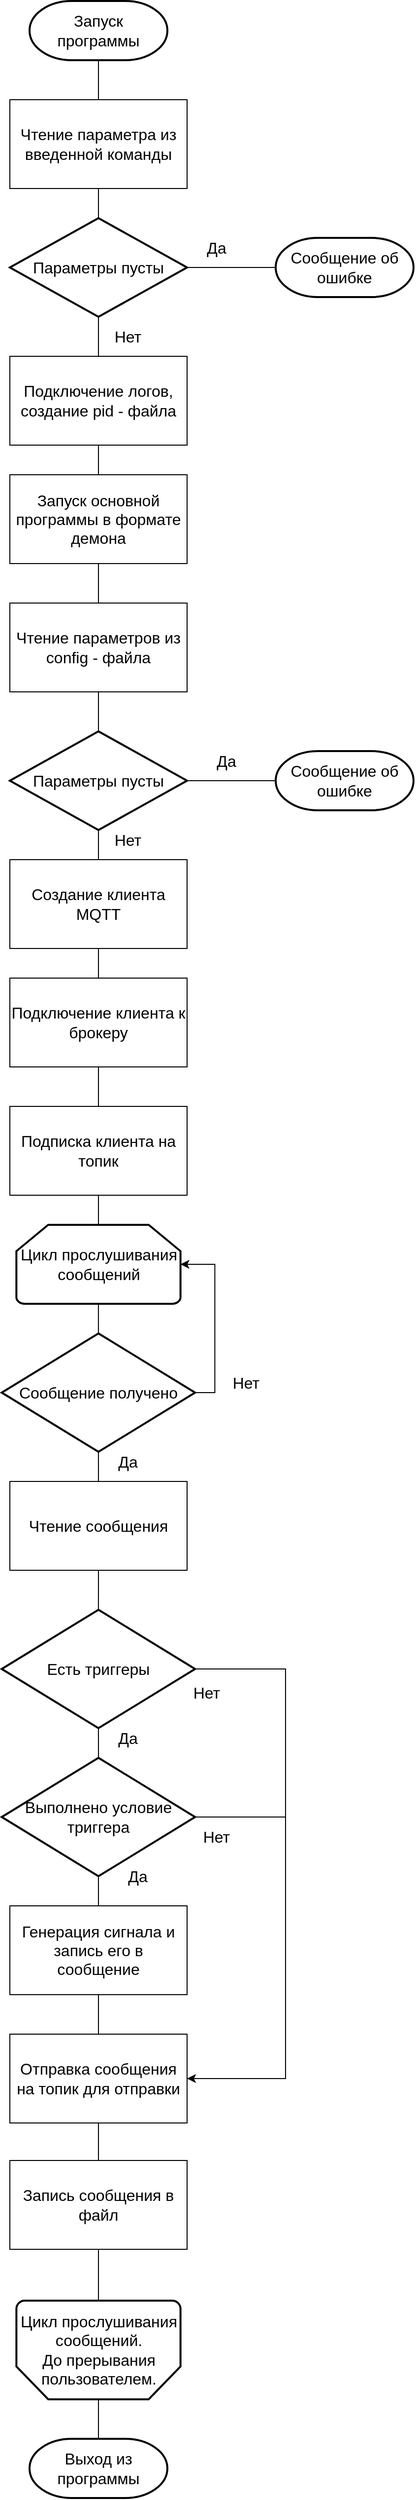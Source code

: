 <mxfile version="13.1.3" type="device"><diagram id="h_bSzQhF9TZG8HhlaY8L" name="Page-1"><mxGraphModel dx="921" dy="515" grid="1" gridSize="10" guides="1" tooltips="1" connect="1" arrows="1" fold="1" page="1" pageScale="1" pageWidth="827" pageHeight="1169" math="0" shadow="0"><root><mxCell id="0"/><mxCell id="1" parent="0"/><mxCell id="VXSJhTADm75R9wh-Vfbs-5" style="edgeStyle=orthogonalEdgeStyle;rounded=0;orthogonalLoop=1;jettySize=auto;html=1;exitX=0.5;exitY=1;exitDx=0;exitDy=0;exitPerimeter=0;entryX=0.5;entryY=0;entryDx=0;entryDy=0;endArrow=none;endFill=0;" edge="1" parent="1" source="VXSJhTADm75R9wh-Vfbs-3" target="VXSJhTADm75R9wh-Vfbs-4"><mxGeometry relative="1" as="geometry"/></mxCell><mxCell id="VXSJhTADm75R9wh-Vfbs-3" value="&lt;font style=&quot;font-size: 16px&quot;&gt;Запуск программы&lt;/font&gt;" style="strokeWidth=2;html=1;shape=mxgraph.flowchart.terminator;whiteSpace=wrap;" vertex="1" parent="1"><mxGeometry x="330" y="40" width="140" height="60" as="geometry"/></mxCell><mxCell id="VXSJhTADm75R9wh-Vfbs-9" style="edgeStyle=orthogonalEdgeStyle;rounded=0;orthogonalLoop=1;jettySize=auto;html=1;exitX=0.5;exitY=1;exitDx=0;exitDy=0;entryX=0.5;entryY=0;entryDx=0;entryDy=0;entryPerimeter=0;endArrow=none;endFill=0;" edge="1" parent="1" source="VXSJhTADm75R9wh-Vfbs-4" target="VXSJhTADm75R9wh-Vfbs-6"><mxGeometry relative="1" as="geometry"/></mxCell><mxCell id="VXSJhTADm75R9wh-Vfbs-4" value="&lt;font style=&quot;font-size: 16px&quot;&gt;Чтение параметра из введенной команды&lt;/font&gt;" style="rounded=0;whiteSpace=wrap;html=1;" vertex="1" parent="1"><mxGeometry x="310" y="140" width="180" height="90" as="geometry"/></mxCell><mxCell id="VXSJhTADm75R9wh-Vfbs-17" style="edgeStyle=orthogonalEdgeStyle;rounded=0;orthogonalLoop=1;jettySize=auto;html=1;exitX=1;exitY=0.5;exitDx=0;exitDy=0;exitPerimeter=0;entryX=0;entryY=0.5;entryDx=0;entryDy=0;entryPerimeter=0;endArrow=none;endFill=0;" edge="1" parent="1" source="VXSJhTADm75R9wh-Vfbs-6" target="VXSJhTADm75R9wh-Vfbs-16"><mxGeometry relative="1" as="geometry"/></mxCell><mxCell id="VXSJhTADm75R9wh-Vfbs-18" style="edgeStyle=orthogonalEdgeStyle;rounded=0;orthogonalLoop=1;jettySize=auto;html=1;exitX=0.5;exitY=1;exitDx=0;exitDy=0;exitPerimeter=0;endArrow=none;endFill=0;" edge="1" parent="1" source="VXSJhTADm75R9wh-Vfbs-6" target="VXSJhTADm75R9wh-Vfbs-15"><mxGeometry relative="1" as="geometry"/></mxCell><mxCell id="VXSJhTADm75R9wh-Vfbs-6" value="&lt;font style=&quot;font-size: 16px&quot;&gt;Параметры пусты&lt;/font&gt;" style="strokeWidth=2;html=1;shape=mxgraph.flowchart.decision;whiteSpace=wrap;" vertex="1" parent="1"><mxGeometry x="310" y="260" width="180" height="100" as="geometry"/></mxCell><mxCell id="VXSJhTADm75R9wh-Vfbs-11" value="&lt;font style=&quot;font-size: 16px&quot;&gt;Да&lt;/font&gt;" style="text;html=1;strokeColor=none;fillColor=none;align=center;verticalAlign=middle;whiteSpace=wrap;rounded=0;" vertex="1" parent="1"><mxGeometry x="500" y="280" width="40" height="20" as="geometry"/></mxCell><mxCell id="VXSJhTADm75R9wh-Vfbs-21" style="edgeStyle=orthogonalEdgeStyle;rounded=0;orthogonalLoop=1;jettySize=auto;html=1;exitX=0.5;exitY=1;exitDx=0;exitDy=0;entryX=0.5;entryY=0;entryDx=0;entryDy=0;endArrow=none;endFill=0;" edge="1" parent="1" source="VXSJhTADm75R9wh-Vfbs-12" target="VXSJhTADm75R9wh-Vfbs-14"><mxGeometry relative="1" as="geometry"/></mxCell><mxCell id="VXSJhTADm75R9wh-Vfbs-12" value="&lt;span style=&quot;font-size: 16px&quot;&gt;Запуск основной программы в формате демона&lt;/span&gt;" style="rounded=0;whiteSpace=wrap;html=1;" vertex="1" parent="1"><mxGeometry x="310" y="520" width="180" height="90" as="geometry"/></mxCell><mxCell id="VXSJhTADm75R9wh-Vfbs-23" style="edgeStyle=orthogonalEdgeStyle;rounded=0;orthogonalLoop=1;jettySize=auto;html=1;exitX=0.5;exitY=1;exitDx=0;exitDy=0;endArrow=none;endFill=0;" edge="1" parent="1" source="VXSJhTADm75R9wh-Vfbs-14" target="VXSJhTADm75R9wh-Vfbs-22"><mxGeometry relative="1" as="geometry"/></mxCell><mxCell id="VXSJhTADm75R9wh-Vfbs-14" value="&lt;span style=&quot;font-size: 16px&quot;&gt;Чтение параметров из config - файла&lt;/span&gt;" style="rounded=0;whiteSpace=wrap;html=1;" vertex="1" parent="1"><mxGeometry x="310" y="650" width="180" height="90" as="geometry"/></mxCell><mxCell id="VXSJhTADm75R9wh-Vfbs-20" style="edgeStyle=orthogonalEdgeStyle;rounded=0;orthogonalLoop=1;jettySize=auto;html=1;exitX=0.5;exitY=1;exitDx=0;exitDy=0;entryX=0.5;entryY=0;entryDx=0;entryDy=0;endArrow=none;endFill=0;" edge="1" parent="1" source="VXSJhTADm75R9wh-Vfbs-15" target="VXSJhTADm75R9wh-Vfbs-12"><mxGeometry relative="1" as="geometry"/></mxCell><mxCell id="VXSJhTADm75R9wh-Vfbs-15" value="&lt;span style=&quot;font-size: 16px&quot;&gt;Подключение логов, создание pid - файла&lt;/span&gt;" style="rounded=0;whiteSpace=wrap;html=1;" vertex="1" parent="1"><mxGeometry x="310" y="400" width="180" height="90" as="geometry"/></mxCell><mxCell id="VXSJhTADm75R9wh-Vfbs-16" value="&lt;font style=&quot;font-size: 16px&quot;&gt;Сообщение об ошибке&lt;/font&gt;" style="strokeWidth=2;html=1;shape=mxgraph.flowchart.terminator;whiteSpace=wrap;" vertex="1" parent="1"><mxGeometry x="580" y="280" width="140" height="60" as="geometry"/></mxCell><mxCell id="VXSJhTADm75R9wh-Vfbs-19" value="&lt;font style=&quot;font-size: 16px&quot;&gt;Нет&lt;/font&gt;" style="text;html=1;strokeColor=none;fillColor=none;align=center;verticalAlign=middle;whiteSpace=wrap;rounded=0;" vertex="1" parent="1"><mxGeometry x="410" y="370" width="40" height="20" as="geometry"/></mxCell><mxCell id="VXSJhTADm75R9wh-Vfbs-25" style="edgeStyle=orthogonalEdgeStyle;rounded=0;orthogonalLoop=1;jettySize=auto;html=1;exitX=1;exitY=0.5;exitDx=0;exitDy=0;exitPerimeter=0;entryX=0;entryY=0.5;entryDx=0;entryDy=0;entryPerimeter=0;endArrow=none;endFill=0;" edge="1" parent="1" source="VXSJhTADm75R9wh-Vfbs-22" target="VXSJhTADm75R9wh-Vfbs-24"><mxGeometry relative="1" as="geometry"/></mxCell><mxCell id="VXSJhTADm75R9wh-Vfbs-22" value="&lt;font style=&quot;font-size: 16px&quot;&gt;Параметры пусты&lt;/font&gt;" style="strokeWidth=2;html=1;shape=mxgraph.flowchart.decision;whiteSpace=wrap;" vertex="1" parent="1"><mxGeometry x="310" y="780" width="180" height="100" as="geometry"/></mxCell><mxCell id="VXSJhTADm75R9wh-Vfbs-24" value="&lt;font style=&quot;font-size: 16px&quot;&gt;Сообщение об ошибке&lt;/font&gt;" style="strokeWidth=2;html=1;shape=mxgraph.flowchart.terminator;whiteSpace=wrap;" vertex="1" parent="1"><mxGeometry x="580" y="800" width="140" height="60" as="geometry"/></mxCell><mxCell id="VXSJhTADm75R9wh-Vfbs-26" value="&lt;font style=&quot;font-size: 16px&quot;&gt;Да&lt;/font&gt;" style="text;html=1;strokeColor=none;fillColor=none;align=center;verticalAlign=middle;whiteSpace=wrap;rounded=0;" vertex="1" parent="1"><mxGeometry x="510" y="800" width="40" height="20" as="geometry"/></mxCell><mxCell id="VXSJhTADm75R9wh-Vfbs-29" value="&lt;font style=&quot;font-size: 16px&quot;&gt;Нет&lt;/font&gt;" style="text;html=1;strokeColor=none;fillColor=none;align=center;verticalAlign=middle;whiteSpace=wrap;rounded=0;" vertex="1" parent="1"><mxGeometry x="410" y="880" width="40" height="20" as="geometry"/></mxCell><mxCell id="VXSJhTADm75R9wh-Vfbs-35" style="edgeStyle=orthogonalEdgeStyle;rounded=0;orthogonalLoop=1;jettySize=auto;html=1;exitX=0.5;exitY=1;exitDx=0;exitDy=0;entryX=0.5;entryY=0;entryDx=0;entryDy=0;endArrow=none;endFill=0;" edge="1" parent="1" source="VXSJhTADm75R9wh-Vfbs-30" target="VXSJhTADm75R9wh-Vfbs-31"><mxGeometry relative="1" as="geometry"/></mxCell><mxCell id="VXSJhTADm75R9wh-Vfbs-30" value="&lt;span style=&quot;font-size: 16px&quot;&gt;Создание клиента MQTT&lt;/span&gt;" style="rounded=0;whiteSpace=wrap;html=1;" vertex="1" parent="1"><mxGeometry x="309.99" y="910" width="180" height="90" as="geometry"/></mxCell><mxCell id="VXSJhTADm75R9wh-Vfbs-36" style="edgeStyle=orthogonalEdgeStyle;rounded=0;orthogonalLoop=1;jettySize=auto;html=1;exitX=0.5;exitY=1;exitDx=0;exitDy=0;endArrow=none;endFill=0;" edge="1" parent="1" source="VXSJhTADm75R9wh-Vfbs-31" target="VXSJhTADm75R9wh-Vfbs-32"><mxGeometry relative="1" as="geometry"/></mxCell><mxCell id="VXSJhTADm75R9wh-Vfbs-31" value="&lt;span style=&quot;font-size: 16px&quot;&gt;Подключение клиента к брокеру&lt;/span&gt;" style="rounded=0;whiteSpace=wrap;html=1;" vertex="1" parent="1"><mxGeometry x="310" y="1030" width="180" height="90" as="geometry"/></mxCell><mxCell id="VXSJhTADm75R9wh-Vfbs-50" style="edgeStyle=orthogonalEdgeStyle;rounded=0;orthogonalLoop=1;jettySize=auto;html=1;exitX=0.5;exitY=1;exitDx=0;exitDy=0;entryX=0.5;entryY=0;entryDx=0;entryDy=0;entryPerimeter=0;endArrow=none;endFill=0;" edge="1" parent="1" source="VXSJhTADm75R9wh-Vfbs-32" target="VXSJhTADm75R9wh-Vfbs-49"><mxGeometry relative="1" as="geometry"/></mxCell><mxCell id="VXSJhTADm75R9wh-Vfbs-32" value="&lt;span style=&quot;font-size: 16px&quot;&gt;Подписка клиента на топик&lt;/span&gt;" style="rounded=0;whiteSpace=wrap;html=1;" vertex="1" parent="1"><mxGeometry x="310" y="1160" width="180" height="90" as="geometry"/></mxCell><mxCell id="VXSJhTADm75R9wh-Vfbs-75" style="edgeStyle=orthogonalEdgeStyle;rounded=0;orthogonalLoop=1;jettySize=auto;html=1;exitX=0.5;exitY=1;exitDx=0;exitDy=0;entryX=0.5;entryY=0;entryDx=0;entryDy=0;entryPerimeter=0;endArrow=none;endFill=0;" edge="1" parent="1" source="VXSJhTADm75R9wh-Vfbs-33" target="VXSJhTADm75R9wh-Vfbs-74"><mxGeometry relative="1" as="geometry"/></mxCell><mxCell id="VXSJhTADm75R9wh-Vfbs-33" value="&lt;span style=&quot;font-size: 16px&quot;&gt;Чтение сообщения&lt;/span&gt;" style="rounded=0;whiteSpace=wrap;html=1;" vertex="1" parent="1"><mxGeometry x="310" y="1540" width="180" height="90" as="geometry"/></mxCell><mxCell id="VXSJhTADm75R9wh-Vfbs-48" style="edgeStyle=orthogonalEdgeStyle;rounded=0;orthogonalLoop=1;jettySize=auto;html=1;exitX=0.5;exitY=0;exitDx=0;exitDy=0;exitPerimeter=0;entryX=0.5;entryY=0;entryDx=0;entryDy=0;entryPerimeter=0;endArrow=none;endFill=0;" edge="1" parent="1" source="VXSJhTADm75R9wh-Vfbs-42" target="VXSJhTADm75R9wh-Vfbs-47"><mxGeometry relative="1" as="geometry"/></mxCell><mxCell id="VXSJhTADm75R9wh-Vfbs-42" value="&lt;font style=&quot;font-size: 16px&quot;&gt;Цикл прослушивания сообщений.&lt;br&gt;До прерывания пользователем.&lt;br&gt;&lt;/font&gt;" style="strokeWidth=2;html=1;shape=mxgraph.flowchart.loop_limit;whiteSpace=wrap;direction=west;" vertex="1" parent="1"><mxGeometry x="316.66" y="2370" width="166.67" height="100" as="geometry"/></mxCell><mxCell id="VXSJhTADm75R9wh-Vfbs-45" style="edgeStyle=orthogonalEdgeStyle;rounded=0;orthogonalLoop=1;jettySize=auto;html=1;exitX=0.5;exitY=1;exitDx=0;exitDy=0;exitPerimeter=0;entryX=0.5;entryY=0;entryDx=0;entryDy=0;endArrow=none;endFill=0;" edge="1" parent="1" source="VXSJhTADm75R9wh-Vfbs-22" target="VXSJhTADm75R9wh-Vfbs-30"><mxGeometry relative="1" as="geometry"><mxPoint x="399.995" y="920" as="sourcePoint"/></mxGeometry></mxCell><mxCell id="VXSJhTADm75R9wh-Vfbs-47" value="&lt;font style=&quot;font-size: 16px&quot;&gt;Выход из программы&lt;/font&gt;" style="strokeWidth=2;html=1;shape=mxgraph.flowchart.terminator;whiteSpace=wrap;" vertex="1" parent="1"><mxGeometry x="329.99" y="2510" width="140" height="60" as="geometry"/></mxCell><mxCell id="VXSJhTADm75R9wh-Vfbs-53" style="edgeStyle=orthogonalEdgeStyle;rounded=0;orthogonalLoop=1;jettySize=auto;html=1;exitX=0.5;exitY=1;exitDx=0;exitDy=0;exitPerimeter=0;entryX=0.5;entryY=0;entryDx=0;entryDy=0;entryPerimeter=0;endArrow=none;endFill=0;" edge="1" parent="1" source="VXSJhTADm75R9wh-Vfbs-49" target="VXSJhTADm75R9wh-Vfbs-52"><mxGeometry relative="1" as="geometry"/></mxCell><mxCell id="VXSJhTADm75R9wh-Vfbs-49" value="&lt;font style=&quot;font-size: 16px&quot;&gt;Цикл прослушивания сообщений&lt;br&gt;&lt;/font&gt;" style="strokeWidth=2;html=1;shape=mxgraph.flowchart.loop_limit;whiteSpace=wrap;direction=east;" vertex="1" parent="1"><mxGeometry x="316.65" y="1280" width="166.67" height="80" as="geometry"/></mxCell><mxCell id="VXSJhTADm75R9wh-Vfbs-54" style="edgeStyle=orthogonalEdgeStyle;rounded=0;orthogonalLoop=1;jettySize=auto;html=1;exitX=0.5;exitY=1;exitDx=0;exitDy=0;exitPerimeter=0;entryX=0.5;entryY=0;entryDx=0;entryDy=0;endArrow=none;endFill=0;" edge="1" parent="1" source="VXSJhTADm75R9wh-Vfbs-52" target="VXSJhTADm75R9wh-Vfbs-33"><mxGeometry relative="1" as="geometry"/></mxCell><mxCell id="VXSJhTADm75R9wh-Vfbs-58" style="edgeStyle=orthogonalEdgeStyle;rounded=0;orthogonalLoop=1;jettySize=auto;html=1;exitX=1;exitY=0.5;exitDx=0;exitDy=0;exitPerimeter=0;entryX=1;entryY=0.5;entryDx=0;entryDy=0;entryPerimeter=0;endArrow=classic;endFill=1;" edge="1" parent="1" source="VXSJhTADm75R9wh-Vfbs-52" target="VXSJhTADm75R9wh-Vfbs-49"><mxGeometry relative="1" as="geometry"/></mxCell><mxCell id="VXSJhTADm75R9wh-Vfbs-52" value="&lt;font style=&quot;font-size: 16px&quot;&gt;Сообщение получено&lt;/font&gt;" style="strokeWidth=2;html=1;shape=mxgraph.flowchart.decision;whiteSpace=wrap;" vertex="1" parent="1"><mxGeometry x="301.8" y="1390" width="196.36" height="120" as="geometry"/></mxCell><mxCell id="VXSJhTADm75R9wh-Vfbs-55" value="&lt;font style=&quot;font-size: 16px&quot;&gt;Да&lt;/font&gt;" style="text;html=1;strokeColor=none;fillColor=none;align=center;verticalAlign=middle;whiteSpace=wrap;rounded=0;" vertex="1" parent="1"><mxGeometry x="410" y="1510" width="40" height="20" as="geometry"/></mxCell><mxCell id="VXSJhTADm75R9wh-Vfbs-59" value="&lt;font style=&quot;font-size: 16px&quot;&gt;Нет&lt;/font&gt;" style="text;html=1;strokeColor=none;fillColor=none;align=center;verticalAlign=middle;whiteSpace=wrap;rounded=0;" vertex="1" parent="1"><mxGeometry x="530" y="1430" width="40" height="20" as="geometry"/></mxCell><mxCell id="VXSJhTADm75R9wh-Vfbs-69" style="edgeStyle=orthogonalEdgeStyle;rounded=0;orthogonalLoop=1;jettySize=auto;html=1;exitX=0.5;exitY=1;exitDx=0;exitDy=0;entryX=0.5;entryY=0;entryDx=0;entryDy=0;endArrow=none;endFill=0;" edge="1" parent="1" source="VXSJhTADm75R9wh-Vfbs-61" target="VXSJhTADm75R9wh-Vfbs-68"><mxGeometry relative="1" as="geometry"/></mxCell><mxCell id="VXSJhTADm75R9wh-Vfbs-61" value="&lt;span style=&quot;font-size: 16px&quot;&gt;Генерация сигнала и запись его в сообщение&lt;/span&gt;" style="rounded=0;whiteSpace=wrap;html=1;" vertex="1" parent="1"><mxGeometry x="310" y="1970" width="180" height="90" as="geometry"/></mxCell><mxCell id="VXSJhTADm75R9wh-Vfbs-65" style="edgeStyle=orthogonalEdgeStyle;rounded=0;orthogonalLoop=1;jettySize=auto;html=1;exitX=0.5;exitY=1;exitDx=0;exitDy=0;exitPerimeter=0;entryX=0.5;entryY=0;entryDx=0;entryDy=0;endArrow=none;endFill=0;" edge="1" parent="1" source="VXSJhTADm75R9wh-Vfbs-63" target="VXSJhTADm75R9wh-Vfbs-61"><mxGeometry relative="1" as="geometry"/></mxCell><mxCell id="VXSJhTADm75R9wh-Vfbs-70" style="edgeStyle=orthogonalEdgeStyle;rounded=0;orthogonalLoop=1;jettySize=auto;html=1;exitX=1;exitY=0.5;exitDx=0;exitDy=0;exitPerimeter=0;entryX=1;entryY=0.5;entryDx=0;entryDy=0;endArrow=classic;endFill=1;" edge="1" parent="1" source="VXSJhTADm75R9wh-Vfbs-63" target="VXSJhTADm75R9wh-Vfbs-68"><mxGeometry relative="1" as="geometry"><Array as="points"><mxPoint x="590" y="1880"/><mxPoint x="590" y="2145"/></Array></mxGeometry></mxCell><mxCell id="VXSJhTADm75R9wh-Vfbs-63" value="&lt;span style=&quot;font-size: 16px&quot;&gt;Выполнено условие триггера&lt;/span&gt;" style="strokeWidth=2;html=1;shape=mxgraph.flowchart.decision;whiteSpace=wrap;" vertex="1" parent="1"><mxGeometry x="301.8" y="1820" width="196.36" height="120" as="geometry"/></mxCell><mxCell id="VXSJhTADm75R9wh-Vfbs-66" value="&lt;font style=&quot;font-size: 16px&quot;&gt;Да&lt;/font&gt;" style="text;html=1;strokeColor=none;fillColor=none;align=center;verticalAlign=middle;whiteSpace=wrap;rounded=0;" vertex="1" parent="1"><mxGeometry x="420" y="1930" width="40" height="20" as="geometry"/></mxCell><mxCell id="VXSJhTADm75R9wh-Vfbs-67" value="&lt;font style=&quot;font-size: 16px&quot;&gt;Нет&lt;/font&gt;" style="text;html=1;strokeColor=none;fillColor=none;align=center;verticalAlign=middle;whiteSpace=wrap;rounded=0;" vertex="1" parent="1"><mxGeometry x="500" y="1890" width="40" height="20" as="geometry"/></mxCell><mxCell id="VXSJhTADm75R9wh-Vfbs-80" style="edgeStyle=orthogonalEdgeStyle;rounded=0;orthogonalLoop=1;jettySize=auto;html=1;exitX=0.5;exitY=1;exitDx=0;exitDy=0;endArrow=none;endFill=0;" edge="1" parent="1" source="VXSJhTADm75R9wh-Vfbs-68" target="VXSJhTADm75R9wh-Vfbs-71"><mxGeometry relative="1" as="geometry"/></mxCell><mxCell id="VXSJhTADm75R9wh-Vfbs-68" value="&lt;span style=&quot;font-size: 16px&quot;&gt;Отправка сообщения на топик для отправки&lt;/span&gt;" style="rounded=0;whiteSpace=wrap;html=1;" vertex="1" parent="1"><mxGeometry x="310" y="2100" width="180" height="90" as="geometry"/></mxCell><mxCell id="VXSJhTADm75R9wh-Vfbs-81" style="edgeStyle=orthogonalEdgeStyle;rounded=0;orthogonalLoop=1;jettySize=auto;html=1;exitX=0.5;exitY=1;exitDx=0;exitDy=0;entryX=0.5;entryY=1;entryDx=0;entryDy=0;entryPerimeter=0;endArrow=none;endFill=0;" edge="1" parent="1" source="VXSJhTADm75R9wh-Vfbs-71" target="VXSJhTADm75R9wh-Vfbs-42"><mxGeometry relative="1" as="geometry"/></mxCell><mxCell id="VXSJhTADm75R9wh-Vfbs-71" value="&lt;span style=&quot;font-size: 16px&quot;&gt;Запись сообщения в файл&lt;/span&gt;" style="rounded=0;whiteSpace=wrap;html=1;" vertex="1" parent="1"><mxGeometry x="310" y="2228" width="180" height="90" as="geometry"/></mxCell><mxCell id="VXSJhTADm75R9wh-Vfbs-76" style="edgeStyle=orthogonalEdgeStyle;rounded=0;orthogonalLoop=1;jettySize=auto;html=1;exitX=0.5;exitY=1;exitDx=0;exitDy=0;exitPerimeter=0;endArrow=none;endFill=0;" edge="1" parent="1" source="VXSJhTADm75R9wh-Vfbs-74" target="VXSJhTADm75R9wh-Vfbs-63"><mxGeometry relative="1" as="geometry"/></mxCell><mxCell id="VXSJhTADm75R9wh-Vfbs-78" style="edgeStyle=orthogonalEdgeStyle;rounded=0;orthogonalLoop=1;jettySize=auto;html=1;exitX=1;exitY=0.5;exitDx=0;exitDy=0;exitPerimeter=0;entryX=1;entryY=0.5;entryDx=0;entryDy=0;endArrow=none;endFill=0;" edge="1" parent="1" source="VXSJhTADm75R9wh-Vfbs-74" target="VXSJhTADm75R9wh-Vfbs-68"><mxGeometry relative="1" as="geometry"><Array as="points"><mxPoint x="590" y="1730"/><mxPoint x="590" y="2145"/></Array></mxGeometry></mxCell><mxCell id="VXSJhTADm75R9wh-Vfbs-74" value="&lt;span style=&quot;font-size: 16px&quot;&gt;Есть триггеры&lt;/span&gt;" style="strokeWidth=2;html=1;shape=mxgraph.flowchart.decision;whiteSpace=wrap;" vertex="1" parent="1"><mxGeometry x="301.8" y="1670" width="196.36" height="120" as="geometry"/></mxCell><mxCell id="VXSJhTADm75R9wh-Vfbs-77" value="&lt;font style=&quot;font-size: 16px&quot;&gt;Да&lt;/font&gt;" style="text;html=1;strokeColor=none;fillColor=none;align=center;verticalAlign=middle;whiteSpace=wrap;rounded=0;" vertex="1" parent="1"><mxGeometry x="410" y="1790" width="40" height="20" as="geometry"/></mxCell><mxCell id="VXSJhTADm75R9wh-Vfbs-79" value="&lt;font style=&quot;font-size: 16px&quot;&gt;Нет&lt;/font&gt;" style="text;html=1;strokeColor=none;fillColor=none;align=center;verticalAlign=middle;whiteSpace=wrap;rounded=0;" vertex="1" parent="1"><mxGeometry x="490" y="1744" width="40" height="20" as="geometry"/></mxCell></root></mxGraphModel></diagram></mxfile>